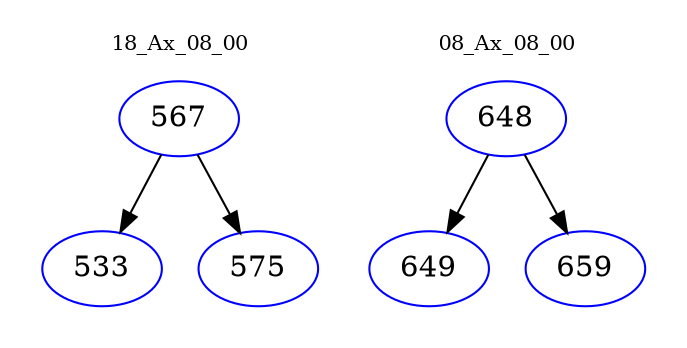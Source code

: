 digraph{
subgraph cluster_0 {
color = white
label = "18_Ax_08_00";
fontsize=10;
T0_567 [label="567", color="blue"]
T0_567 -> T0_533 [color="black"]
T0_533 [label="533", color="blue"]
T0_567 -> T0_575 [color="black"]
T0_575 [label="575", color="blue"]
}
subgraph cluster_1 {
color = white
label = "08_Ax_08_00";
fontsize=10;
T1_648 [label="648", color="blue"]
T1_648 -> T1_649 [color="black"]
T1_649 [label="649", color="blue"]
T1_648 -> T1_659 [color="black"]
T1_659 [label="659", color="blue"]
}
}
